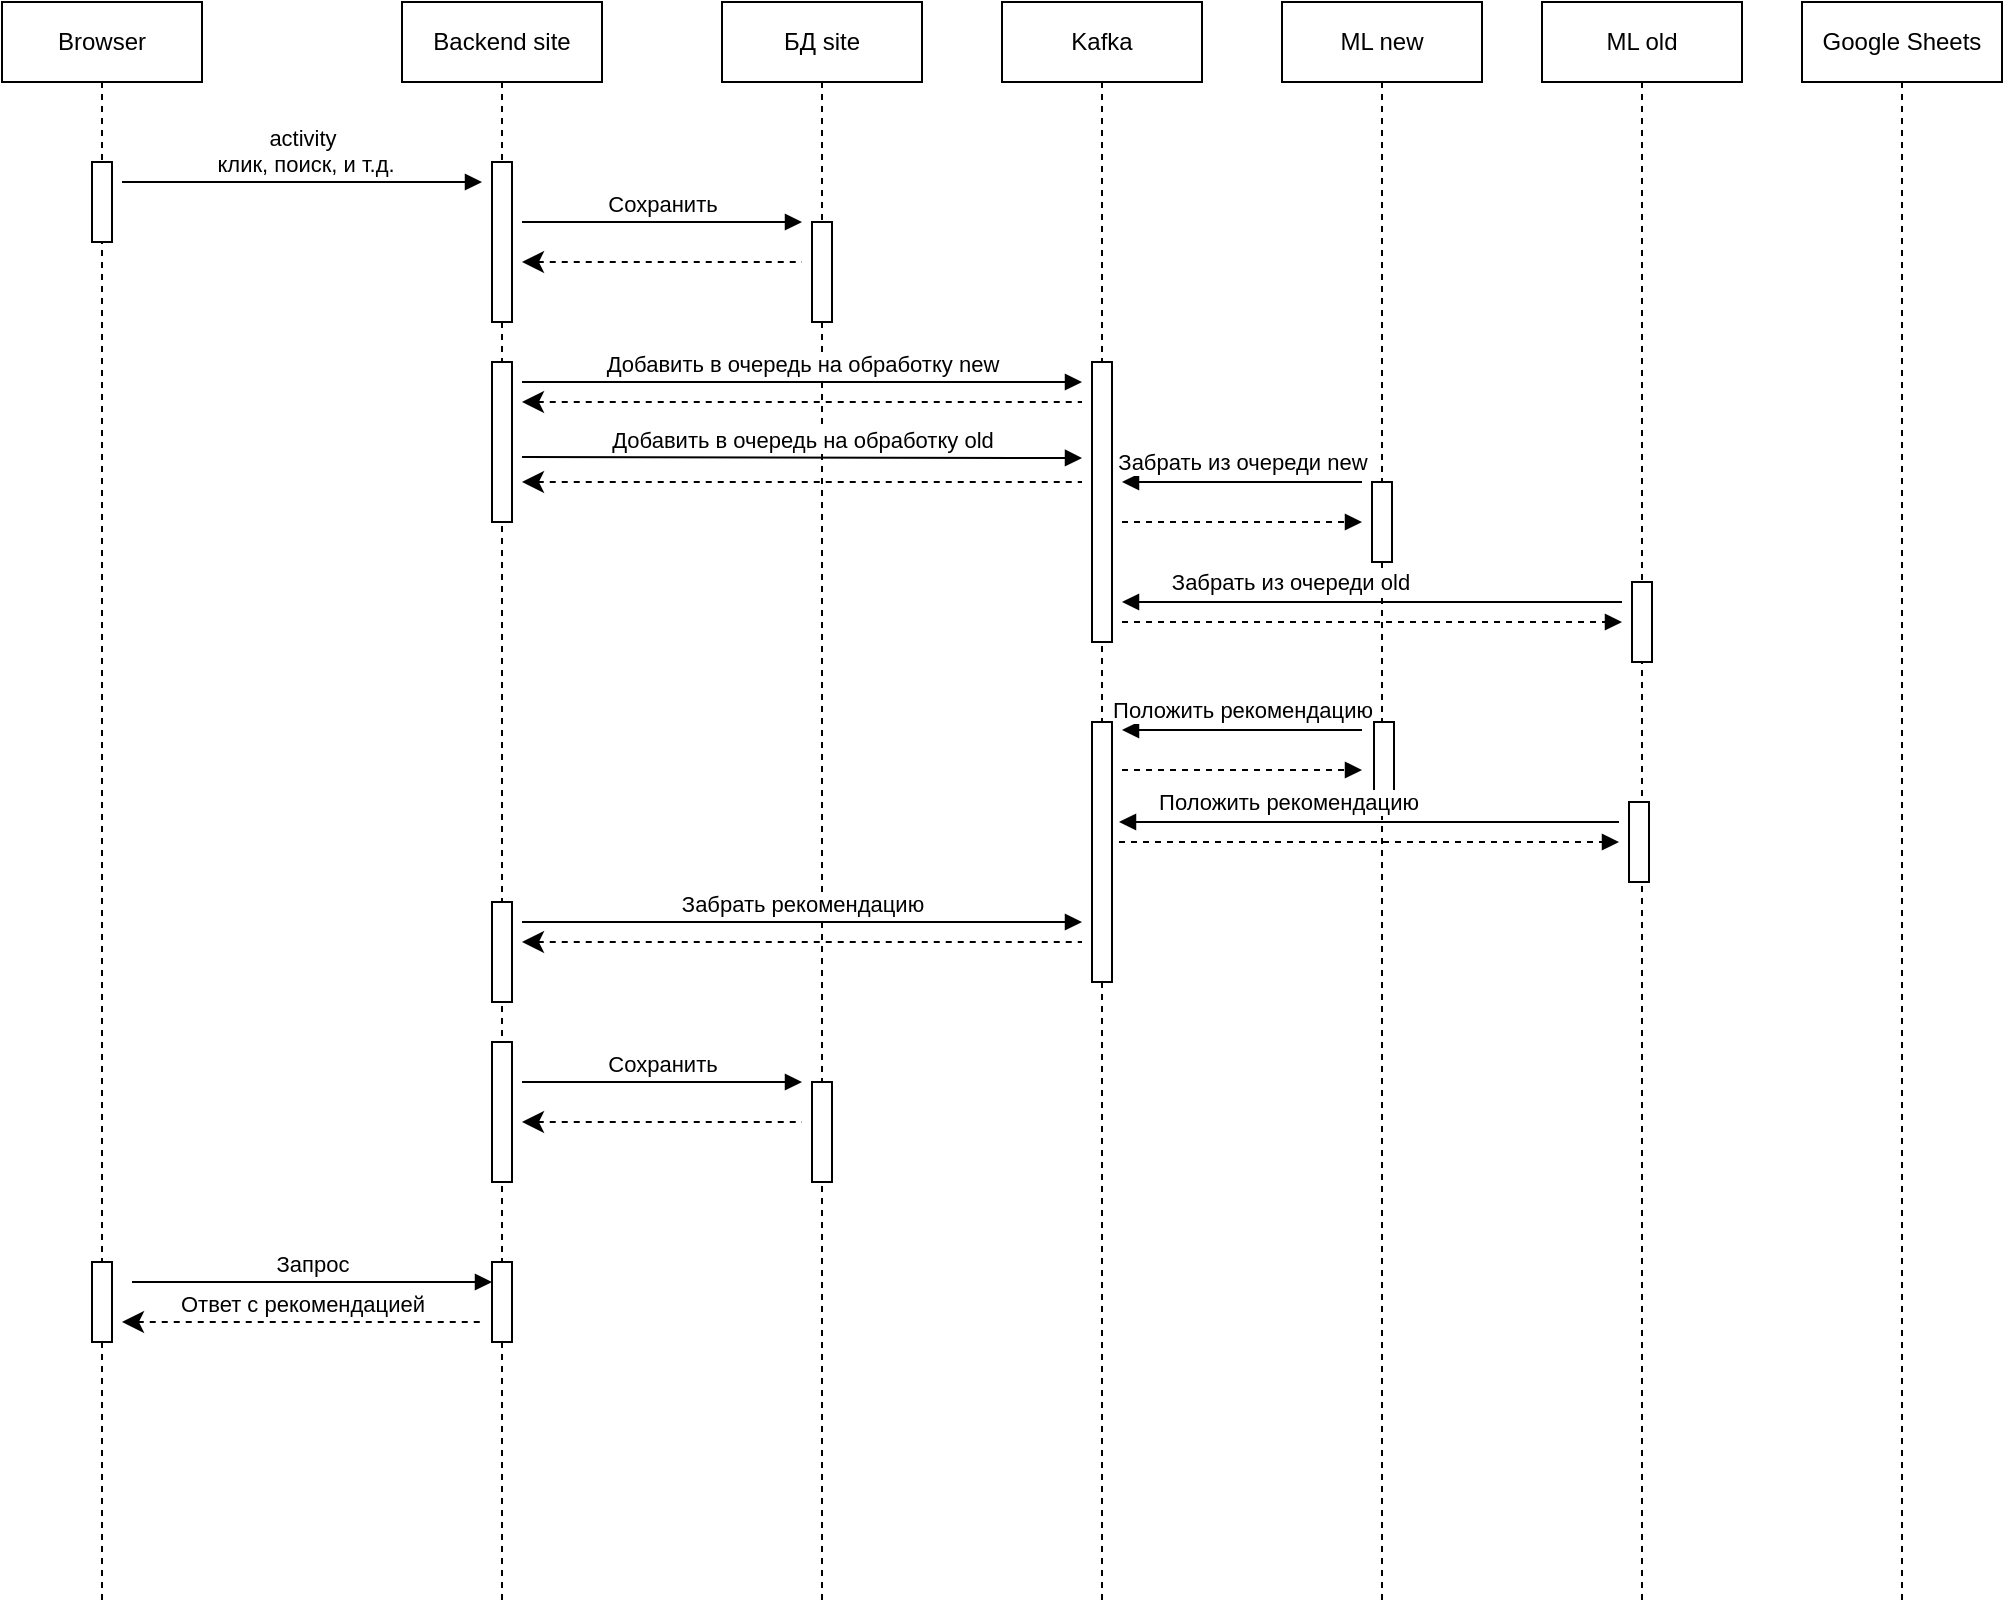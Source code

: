 <mxfile version="24.7.7">
  <diagram name="Page-1" id="13e1069c-82ec-6db2-03f1-153e76fe0fe0">
    <mxGraphModel dx="1060" dy="714" grid="1" gridSize="10" guides="1" tooltips="1" connect="1" arrows="1" fold="1" page="1" pageScale="1" pageWidth="1100" pageHeight="850" background="none" math="0" shadow="0">
      <root>
        <mxCell id="0" />
        <mxCell id="1" parent="0" />
        <mxCell id="99ZYGqxpfw9Q4ZG0pec9-8" value="БД site" style="shape=umlLifeline;perimeter=lifelinePerimeter;whiteSpace=wrap;html=1;container=1;dropTarget=0;collapsible=0;recursiveResize=0;outlineConnect=0;portConstraint=eastwest;newEdgeStyle={&quot;curved&quot;:0,&quot;rounded&quot;:0};" vertex="1" parent="1">
          <mxGeometry x="480" y="40" width="100" height="800" as="geometry" />
        </mxCell>
        <mxCell id="99ZYGqxpfw9Q4ZG0pec9-10" value="" style="html=1;points=[[0,0,0,0,5],[0,1,0,0,-5],[1,0,0,0,5],[1,1,0,0,-5]];perimeter=orthogonalPerimeter;outlineConnect=0;targetShapes=umlLifeline;portConstraint=eastwest;newEdgeStyle={&quot;curved&quot;:0,&quot;rounded&quot;:0};" vertex="1" parent="99ZYGqxpfw9Q4ZG0pec9-8">
          <mxGeometry x="45" y="110" width="10" height="50" as="geometry" />
        </mxCell>
        <mxCell id="99ZYGqxpfw9Q4ZG0pec9-13" value="ML old" style="shape=umlLifeline;perimeter=lifelinePerimeter;whiteSpace=wrap;html=1;container=1;dropTarget=0;collapsible=0;recursiveResize=0;outlineConnect=0;portConstraint=eastwest;newEdgeStyle={&quot;curved&quot;:0,&quot;rounded&quot;:0};" vertex="1" parent="1">
          <mxGeometry x="890" y="40" width="100" height="800" as="geometry" />
        </mxCell>
        <mxCell id="99ZYGqxpfw9Q4ZG0pec9-20" value="" style="html=1;points=[[0,0,0,0,5],[0,1,0,0,-5],[1,0,0,0,5],[1,1,0,0,-5]];perimeter=orthogonalPerimeter;outlineConnect=0;targetShapes=umlLifeline;portConstraint=eastwest;newEdgeStyle={&quot;curved&quot;:0,&quot;rounded&quot;:0};" vertex="1" parent="99ZYGqxpfw9Q4ZG0pec9-13">
          <mxGeometry x="45" y="290" width="10" height="40" as="geometry" />
        </mxCell>
        <mxCell id="99ZYGqxpfw9Q4ZG0pec9-1" value="Google Sheets" style="shape=umlLifeline;perimeter=lifelinePerimeter;whiteSpace=wrap;html=1;container=1;dropTarget=0;collapsible=0;recursiveResize=0;outlineConnect=0;portConstraint=eastwest;newEdgeStyle={&quot;curved&quot;:0,&quot;rounded&quot;:0};" vertex="1" parent="1">
          <mxGeometry x="1020" y="40" width="100" height="800" as="geometry" />
        </mxCell>
        <mxCell id="99ZYGqxpfw9Q4ZG0pec9-2" value="Browser" style="shape=umlLifeline;perimeter=lifelinePerimeter;whiteSpace=wrap;html=1;container=1;dropTarget=0;collapsible=0;recursiveResize=0;outlineConnect=0;portConstraint=eastwest;newEdgeStyle={&quot;curved&quot;:0,&quot;rounded&quot;:0};" vertex="1" parent="1">
          <mxGeometry x="120" y="40" width="100" height="800" as="geometry" />
        </mxCell>
        <mxCell id="99ZYGqxpfw9Q4ZG0pec9-4" value="" style="html=1;points=[[0,0,0,0,5],[0,1,0,0,-5],[1,0,0,0,5],[1,1,0,0,-5]];perimeter=orthogonalPerimeter;outlineConnect=0;targetShapes=umlLifeline;portConstraint=eastwest;newEdgeStyle={&quot;curved&quot;:0,&quot;rounded&quot;:0};" vertex="1" parent="99ZYGqxpfw9Q4ZG0pec9-2">
          <mxGeometry x="45" y="80" width="10" height="40" as="geometry" />
        </mxCell>
        <mxCell id="99ZYGqxpfw9Q4ZG0pec9-52" value="" style="html=1;points=[[0,0,0,0,5],[0,1,0,0,-5],[1,0,0,0,5],[1,1,0,0,-5]];perimeter=orthogonalPerimeter;outlineConnect=0;targetShapes=umlLifeline;portConstraint=eastwest;newEdgeStyle={&quot;curved&quot;:0,&quot;rounded&quot;:0};" vertex="1" parent="99ZYGqxpfw9Q4ZG0pec9-2">
          <mxGeometry x="45" y="630" width="10" height="40" as="geometry" />
        </mxCell>
        <mxCell id="99ZYGqxpfw9Q4ZG0pec9-53" value="Запрос" style="html=1;verticalAlign=bottom;startArrow=none;startFill=0;endArrow=block;startSize=8;curved=0;rounded=0;" edge="1" parent="99ZYGqxpfw9Q4ZG0pec9-2">
          <mxGeometry width="60" relative="1" as="geometry">
            <mxPoint x="65" y="640" as="sourcePoint" />
            <mxPoint x="245" y="640" as="targetPoint" />
          </mxGeometry>
        </mxCell>
        <mxCell id="99ZYGqxpfw9Q4ZG0pec9-3" value="Backend site" style="shape=umlLifeline;perimeter=lifelinePerimeter;whiteSpace=wrap;html=1;container=1;dropTarget=0;collapsible=0;recursiveResize=0;outlineConnect=0;portConstraint=eastwest;newEdgeStyle={&quot;curved&quot;:0,&quot;rounded&quot;:0};" vertex="1" parent="1">
          <mxGeometry x="320" y="40" width="100" height="800" as="geometry" />
        </mxCell>
        <mxCell id="99ZYGqxpfw9Q4ZG0pec9-6" value="" style="html=1;points=[[0,0,0,0,5],[0,1,0,0,-5],[1,0,0,0,5],[1,1,0,0,-5]];perimeter=orthogonalPerimeter;outlineConnect=0;targetShapes=umlLifeline;portConstraint=eastwest;newEdgeStyle={&quot;curved&quot;:0,&quot;rounded&quot;:0};" vertex="1" parent="99ZYGqxpfw9Q4ZG0pec9-3">
          <mxGeometry x="45" y="80" width="10" height="80" as="geometry" />
        </mxCell>
        <mxCell id="99ZYGqxpfw9Q4ZG0pec9-15" value="" style="html=1;points=[[0,0,0,0,5],[0,1,0,0,-5],[1,0,0,0,5],[1,1,0,0,-5]];perimeter=orthogonalPerimeter;outlineConnect=0;targetShapes=umlLifeline;portConstraint=eastwest;newEdgeStyle={&quot;curved&quot;:0,&quot;rounded&quot;:0};" vertex="1" parent="99ZYGqxpfw9Q4ZG0pec9-3">
          <mxGeometry x="45" y="180" width="10" height="80" as="geometry" />
        </mxCell>
        <mxCell id="99ZYGqxpfw9Q4ZG0pec9-43" value="" style="html=1;points=[[0,0,0,0,5],[0,1,0,0,-5],[1,0,0,0,5],[1,1,0,0,-5]];perimeter=orthogonalPerimeter;outlineConnect=0;targetShapes=umlLifeline;portConstraint=eastwest;newEdgeStyle={&quot;curved&quot;:0,&quot;rounded&quot;:0};" vertex="1" parent="99ZYGqxpfw9Q4ZG0pec9-3">
          <mxGeometry x="45" y="450" width="10" height="50" as="geometry" />
        </mxCell>
        <mxCell id="99ZYGqxpfw9Q4ZG0pec9-44" value="Забрать рекомендацию" style="html=1;verticalAlign=bottom;startArrow=none;startFill=0;endArrow=block;startSize=8;curved=0;rounded=0;" edge="1" parent="99ZYGqxpfw9Q4ZG0pec9-3">
          <mxGeometry width="60" relative="1" as="geometry">
            <mxPoint x="60" y="460" as="sourcePoint" />
            <mxPoint x="340" y="460" as="targetPoint" />
          </mxGeometry>
        </mxCell>
        <mxCell id="99ZYGqxpfw9Q4ZG0pec9-46" value="" style="html=1;verticalAlign=bottom;startArrow=classic;startFill=1;endArrow=none;startSize=8;curved=0;rounded=0;endFill=0;dashed=1;" edge="1" parent="99ZYGqxpfw9Q4ZG0pec9-3">
          <mxGeometry width="60" relative="1" as="geometry">
            <mxPoint x="60" y="470" as="sourcePoint" />
            <mxPoint x="340" y="470" as="targetPoint" />
          </mxGeometry>
        </mxCell>
        <mxCell id="99ZYGqxpfw9Q4ZG0pec9-48" value="" style="html=1;points=[[0,0,0,0,5],[0,1,0,0,-5],[1,0,0,0,5],[1,1,0,0,-5]];perimeter=orthogonalPerimeter;outlineConnect=0;targetShapes=umlLifeline;portConstraint=eastwest;newEdgeStyle={&quot;curved&quot;:0,&quot;rounded&quot;:0};" vertex="1" parent="99ZYGqxpfw9Q4ZG0pec9-3">
          <mxGeometry x="45" y="520" width="10" height="70" as="geometry" />
        </mxCell>
        <mxCell id="99ZYGqxpfw9Q4ZG0pec9-49" value="" style="html=1;points=[[0,0,0,0,5],[0,1,0,0,-5],[1,0,0,0,5],[1,1,0,0,-5]];perimeter=orthogonalPerimeter;outlineConnect=0;targetShapes=umlLifeline;portConstraint=eastwest;newEdgeStyle={&quot;curved&quot;:0,&quot;rounded&quot;:0};" vertex="1" parent="99ZYGqxpfw9Q4ZG0pec9-3">
          <mxGeometry x="205" y="540" width="10" height="50" as="geometry" />
        </mxCell>
        <mxCell id="99ZYGqxpfw9Q4ZG0pec9-50" value="Сохранить" style="html=1;verticalAlign=bottom;startArrow=none;startFill=0;endArrow=block;startSize=8;curved=0;rounded=0;" edge="1" parent="99ZYGqxpfw9Q4ZG0pec9-3">
          <mxGeometry width="60" relative="1" as="geometry">
            <mxPoint x="60" y="540" as="sourcePoint" />
            <mxPoint x="200" y="540" as="targetPoint" />
          </mxGeometry>
        </mxCell>
        <mxCell id="99ZYGqxpfw9Q4ZG0pec9-51" value="" style="html=1;verticalAlign=bottom;startArrow=classic;startFill=1;endArrow=none;startSize=8;curved=0;rounded=0;endFill=0;dashed=1;" edge="1" parent="99ZYGqxpfw9Q4ZG0pec9-3">
          <mxGeometry width="60" relative="1" as="geometry">
            <mxPoint x="60" y="560" as="sourcePoint" />
            <mxPoint x="200" y="560" as="targetPoint" />
          </mxGeometry>
        </mxCell>
        <mxCell id="99ZYGqxpfw9Q4ZG0pec9-54" value="" style="html=1;points=[[0,0,0,0,5],[0,1,0,0,-5],[1,0,0,0,5],[1,1,0,0,-5]];perimeter=orthogonalPerimeter;outlineConnect=0;targetShapes=umlLifeline;portConstraint=eastwest;newEdgeStyle={&quot;curved&quot;:0,&quot;rounded&quot;:0};" vertex="1" parent="99ZYGqxpfw9Q4ZG0pec9-3">
          <mxGeometry x="45" y="630" width="10" height="40" as="geometry" />
        </mxCell>
        <mxCell id="99ZYGqxpfw9Q4ZG0pec9-5" value="&lt;div&gt;activity&lt;/div&gt;&lt;div&gt;&amp;nbsp;клик, поиск, и т.д.&lt;br&gt;&lt;/div&gt;" style="html=1;verticalAlign=bottom;startArrow=none;startFill=0;endArrow=block;startSize=8;curved=0;rounded=0;" edge="1" parent="1">
          <mxGeometry width="60" relative="1" as="geometry">
            <mxPoint x="180" y="130" as="sourcePoint" />
            <mxPoint x="360" y="130" as="targetPoint" />
          </mxGeometry>
        </mxCell>
        <mxCell id="99ZYGqxpfw9Q4ZG0pec9-9" value="Сохранить" style="html=1;verticalAlign=bottom;startArrow=none;startFill=0;endArrow=block;startSize=8;curved=0;rounded=0;" edge="1" parent="1">
          <mxGeometry width="60" relative="1" as="geometry">
            <mxPoint x="380" y="150" as="sourcePoint" />
            <mxPoint x="520" y="150" as="targetPoint" />
          </mxGeometry>
        </mxCell>
        <mxCell id="99ZYGqxpfw9Q4ZG0pec9-11" value="" style="html=1;verticalAlign=bottom;startArrow=classic;startFill=1;endArrow=none;startSize=8;curved=0;rounded=0;endFill=0;dashed=1;" edge="1" parent="1">
          <mxGeometry width="60" relative="1" as="geometry">
            <mxPoint x="380" y="170" as="sourcePoint" />
            <mxPoint x="520" y="170" as="targetPoint" />
          </mxGeometry>
        </mxCell>
        <mxCell id="99ZYGqxpfw9Q4ZG0pec9-12" value="ML new" style="shape=umlLifeline;perimeter=lifelinePerimeter;whiteSpace=wrap;html=1;container=1;dropTarget=0;collapsible=0;recursiveResize=0;outlineConnect=0;portConstraint=eastwest;newEdgeStyle={&quot;curved&quot;:0,&quot;rounded&quot;:0};" vertex="1" parent="1">
          <mxGeometry x="760" y="40" width="100" height="800" as="geometry" />
        </mxCell>
        <mxCell id="99ZYGqxpfw9Q4ZG0pec9-19" value="" style="html=1;points=[[0,0,0,0,5],[0,1,0,0,-5],[1,0,0,0,5],[1,1,0,0,-5]];perimeter=orthogonalPerimeter;outlineConnect=0;targetShapes=umlLifeline;portConstraint=eastwest;newEdgeStyle={&quot;curved&quot;:0,&quot;rounded&quot;:0};" vertex="1" parent="99ZYGqxpfw9Q4ZG0pec9-12">
          <mxGeometry x="45" y="240" width="10" height="40" as="geometry" />
        </mxCell>
        <mxCell id="99ZYGqxpfw9Q4ZG0pec9-32" value="" style="html=1;points=[[0,0,0,0,5],[0,1,0,0,-5],[1,0,0,0,5],[1,1,0,0,-5]];perimeter=orthogonalPerimeter;outlineConnect=0;targetShapes=umlLifeline;portConstraint=eastwest;newEdgeStyle={&quot;curved&quot;:0,&quot;rounded&quot;:0};" vertex="1" parent="99ZYGqxpfw9Q4ZG0pec9-12">
          <mxGeometry x="46" y="360" width="10" height="40" as="geometry" />
        </mxCell>
        <mxCell id="99ZYGqxpfw9Q4ZG0pec9-40" value="" style="html=1;verticalAlign=bottom;startArrow=none;startFill=0;endArrow=block;startSize=8;curved=0;rounded=0;dashed=1;" edge="1" parent="99ZYGqxpfw9Q4ZG0pec9-12">
          <mxGeometry width="60" relative="1" as="geometry">
            <mxPoint x="-81.5" y="420" as="sourcePoint" />
            <mxPoint x="168.5" y="420" as="targetPoint" />
            <Array as="points">
              <mxPoint x="8.5" y="420" />
            </Array>
          </mxGeometry>
        </mxCell>
        <mxCell id="99ZYGqxpfw9Q4ZG0pec9-41" value="" style="html=1;verticalAlign=bottom;startArrow=none;startFill=0;endArrow=block;startSize=8;curved=0;rounded=0;" edge="1" parent="99ZYGqxpfw9Q4ZG0pec9-12">
          <mxGeometry width="60" relative="1" as="geometry">
            <mxPoint x="168.5" y="410" as="sourcePoint" />
            <mxPoint x="-81.5" y="410" as="targetPoint" />
            <Array as="points">
              <mxPoint x="-41.5" y="410" />
            </Array>
            <mxPoint as="offset" />
          </mxGeometry>
        </mxCell>
        <mxCell id="99ZYGqxpfw9Q4ZG0pec9-42" value="Положить рекомендацию" style="edgeLabel;html=1;align=center;verticalAlign=middle;resizable=0;points=[];" vertex="1" connectable="0" parent="99ZYGqxpfw9Q4ZG0pec9-41">
          <mxGeometry x="0.321" y="2" relative="1" as="geometry">
            <mxPoint x="-1" y="-12" as="offset" />
          </mxGeometry>
        </mxCell>
        <mxCell id="99ZYGqxpfw9Q4ZG0pec9-39" value="" style="html=1;points=[[0,0,0,0,5],[0,1,0,0,-5],[1,0,0,0,5],[1,1,0,0,-5]];perimeter=orthogonalPerimeter;outlineConnect=0;targetShapes=umlLifeline;portConstraint=eastwest;newEdgeStyle={&quot;curved&quot;:0,&quot;rounded&quot;:0};" vertex="1" parent="99ZYGqxpfw9Q4ZG0pec9-12">
          <mxGeometry x="173.5" y="400" width="10" height="40" as="geometry" />
        </mxCell>
        <mxCell id="99ZYGqxpfw9Q4ZG0pec9-14" value="Kafka" style="shape=umlLifeline;perimeter=lifelinePerimeter;whiteSpace=wrap;html=1;container=1;dropTarget=0;collapsible=0;recursiveResize=0;outlineConnect=0;portConstraint=eastwest;newEdgeStyle={&quot;curved&quot;:0,&quot;rounded&quot;:0};" vertex="1" parent="1">
          <mxGeometry x="620" y="40" width="100" height="800" as="geometry" />
        </mxCell>
        <mxCell id="99ZYGqxpfw9Q4ZG0pec9-17" value="" style="html=1;points=[[0,0,0,0,5],[0,1,0,0,-5],[1,0,0,0,5],[1,1,0,0,-5]];perimeter=orthogonalPerimeter;outlineConnect=0;targetShapes=umlLifeline;portConstraint=eastwest;newEdgeStyle={&quot;curved&quot;:0,&quot;rounded&quot;:0};" vertex="1" parent="99ZYGqxpfw9Q4ZG0pec9-14">
          <mxGeometry x="45" y="180" width="10" height="140" as="geometry" />
        </mxCell>
        <mxCell id="99ZYGqxpfw9Q4ZG0pec9-35" value="" style="html=1;points=[[0,0,0,0,5],[0,1,0,0,-5],[1,0,0,0,5],[1,1,0,0,-5]];perimeter=orthogonalPerimeter;outlineConnect=0;targetShapes=umlLifeline;portConstraint=eastwest;newEdgeStyle={&quot;curved&quot;:0,&quot;rounded&quot;:0};" vertex="1" parent="99ZYGqxpfw9Q4ZG0pec9-14">
          <mxGeometry x="45" y="360" width="10" height="130" as="geometry" />
        </mxCell>
        <mxCell id="99ZYGqxpfw9Q4ZG0pec9-16" value="Добавить в очередь на обработку new" style="html=1;verticalAlign=bottom;startArrow=none;startFill=0;endArrow=block;startSize=8;curved=0;rounded=0;" edge="1" parent="1">
          <mxGeometry width="60" relative="1" as="geometry">
            <mxPoint x="380" y="230" as="sourcePoint" />
            <mxPoint x="660" y="230" as="targetPoint" />
          </mxGeometry>
        </mxCell>
        <mxCell id="99ZYGqxpfw9Q4ZG0pec9-18" value="Добавить в очередь на обработку old" style="html=1;verticalAlign=bottom;startArrow=none;startFill=0;endArrow=block;startSize=8;curved=0;rounded=0;" edge="1" parent="1">
          <mxGeometry width="60" relative="1" as="geometry">
            <mxPoint x="380" y="267.5" as="sourcePoint" />
            <mxPoint x="660" y="268" as="targetPoint" />
          </mxGeometry>
        </mxCell>
        <mxCell id="99ZYGqxpfw9Q4ZG0pec9-21" value="" style="html=1;verticalAlign=bottom;startArrow=none;startFill=0;endArrow=block;startSize=8;curved=0;rounded=0;dashed=1;" edge="1" parent="1">
          <mxGeometry width="60" relative="1" as="geometry">
            <mxPoint x="680" y="300" as="sourcePoint" />
            <mxPoint x="800" y="300" as="targetPoint" />
          </mxGeometry>
        </mxCell>
        <mxCell id="99ZYGqxpfw9Q4ZG0pec9-22" value="" style="html=1;verticalAlign=bottom;startArrow=none;startFill=0;endArrow=block;startSize=8;curved=0;rounded=0;dashed=1;" edge="1" parent="1">
          <mxGeometry width="60" relative="1" as="geometry">
            <mxPoint x="680" y="350" as="sourcePoint" />
            <mxPoint x="930" y="350" as="targetPoint" />
            <Array as="points">
              <mxPoint x="770" y="350" />
            </Array>
          </mxGeometry>
        </mxCell>
        <mxCell id="99ZYGqxpfw9Q4ZG0pec9-23" value="" style="html=1;verticalAlign=bottom;startArrow=classic;startFill=1;endArrow=none;startSize=8;curved=0;rounded=0;endFill=0;dashed=1;" edge="1" parent="1">
          <mxGeometry width="60" relative="1" as="geometry">
            <mxPoint x="380" y="240" as="sourcePoint" />
            <mxPoint x="660" y="240" as="targetPoint" />
          </mxGeometry>
        </mxCell>
        <mxCell id="99ZYGqxpfw9Q4ZG0pec9-24" value="" style="html=1;verticalAlign=bottom;startArrow=classic;startFill=1;endArrow=none;startSize=8;curved=0;rounded=0;endFill=0;dashed=1;" edge="1" parent="1">
          <mxGeometry width="60" relative="1" as="geometry">
            <mxPoint x="380" y="280" as="sourcePoint" />
            <mxPoint x="660" y="280" as="targetPoint" />
          </mxGeometry>
        </mxCell>
        <mxCell id="99ZYGqxpfw9Q4ZG0pec9-25" value="" style="html=1;verticalAlign=bottom;startArrow=none;startFill=0;endArrow=block;startSize=8;curved=0;rounded=0;" edge="1" parent="1">
          <mxGeometry width="60" relative="1" as="geometry">
            <mxPoint x="800" y="280" as="sourcePoint" />
            <mxPoint x="680" y="280" as="targetPoint" />
            <Array as="points">
              <mxPoint x="730" y="280" />
            </Array>
            <mxPoint as="offset" />
          </mxGeometry>
        </mxCell>
        <mxCell id="99ZYGqxpfw9Q4ZG0pec9-27" value="Забрать из очереди new" style="edgeLabel;html=1;align=center;verticalAlign=middle;resizable=0;points=[];" vertex="1" connectable="0" parent="99ZYGqxpfw9Q4ZG0pec9-25">
          <mxGeometry x="0.283" y="-2" relative="1" as="geometry">
            <mxPoint x="17" y="-8" as="offset" />
          </mxGeometry>
        </mxCell>
        <mxCell id="99ZYGqxpfw9Q4ZG0pec9-28" value="" style="html=1;verticalAlign=bottom;startArrow=none;startFill=0;endArrow=block;startSize=8;curved=0;rounded=0;" edge="1" parent="1">
          <mxGeometry width="60" relative="1" as="geometry">
            <mxPoint x="930" y="340" as="sourcePoint" />
            <mxPoint x="680" y="340" as="targetPoint" />
            <Array as="points">
              <mxPoint x="720" y="340" />
            </Array>
            <mxPoint as="offset" />
          </mxGeometry>
        </mxCell>
        <mxCell id="99ZYGqxpfw9Q4ZG0pec9-30" value="Забрать из очереди old" style="edgeLabel;html=1;align=center;verticalAlign=middle;resizable=0;points=[];" vertex="1" connectable="0" parent="99ZYGqxpfw9Q4ZG0pec9-28">
          <mxGeometry x="0.321" y="2" relative="1" as="geometry">
            <mxPoint x="-1" y="-12" as="offset" />
          </mxGeometry>
        </mxCell>
        <mxCell id="99ZYGqxpfw9Q4ZG0pec9-36" value="" style="html=1;verticalAlign=bottom;startArrow=none;startFill=0;endArrow=block;startSize=8;curved=0;rounded=0;dashed=1;" edge="1" parent="1">
          <mxGeometry width="60" relative="1" as="geometry">
            <mxPoint x="680" y="424" as="sourcePoint" />
            <mxPoint x="800" y="424" as="targetPoint" />
          </mxGeometry>
        </mxCell>
        <mxCell id="99ZYGqxpfw9Q4ZG0pec9-37" value="" style="html=1;verticalAlign=bottom;startArrow=none;startFill=0;endArrow=block;startSize=8;curved=0;rounded=0;" edge="1" parent="1">
          <mxGeometry width="60" relative="1" as="geometry">
            <mxPoint x="800" y="404" as="sourcePoint" />
            <mxPoint x="680" y="404" as="targetPoint" />
            <Array as="points" />
            <mxPoint as="offset" />
          </mxGeometry>
        </mxCell>
        <mxCell id="99ZYGqxpfw9Q4ZG0pec9-38" value="Положить рекомендацию" style="edgeLabel;html=1;align=center;verticalAlign=middle;resizable=0;points=[];" vertex="1" connectable="0" parent="99ZYGqxpfw9Q4ZG0pec9-37">
          <mxGeometry x="0.283" y="-2" relative="1" as="geometry">
            <mxPoint x="17" y="-8" as="offset" />
          </mxGeometry>
        </mxCell>
        <mxCell id="99ZYGqxpfw9Q4ZG0pec9-55" value="Ответ с рекомендацией" style="html=1;verticalAlign=bottom;startArrow=classic;startFill=1;endArrow=none;startSize=8;curved=0;rounded=0;dashed=1;endFill=0;" edge="1" parent="1">
          <mxGeometry width="60" relative="1" as="geometry">
            <mxPoint x="180" y="700" as="sourcePoint" />
            <mxPoint x="360" y="700" as="targetPoint" />
          </mxGeometry>
        </mxCell>
      </root>
    </mxGraphModel>
  </diagram>
</mxfile>
